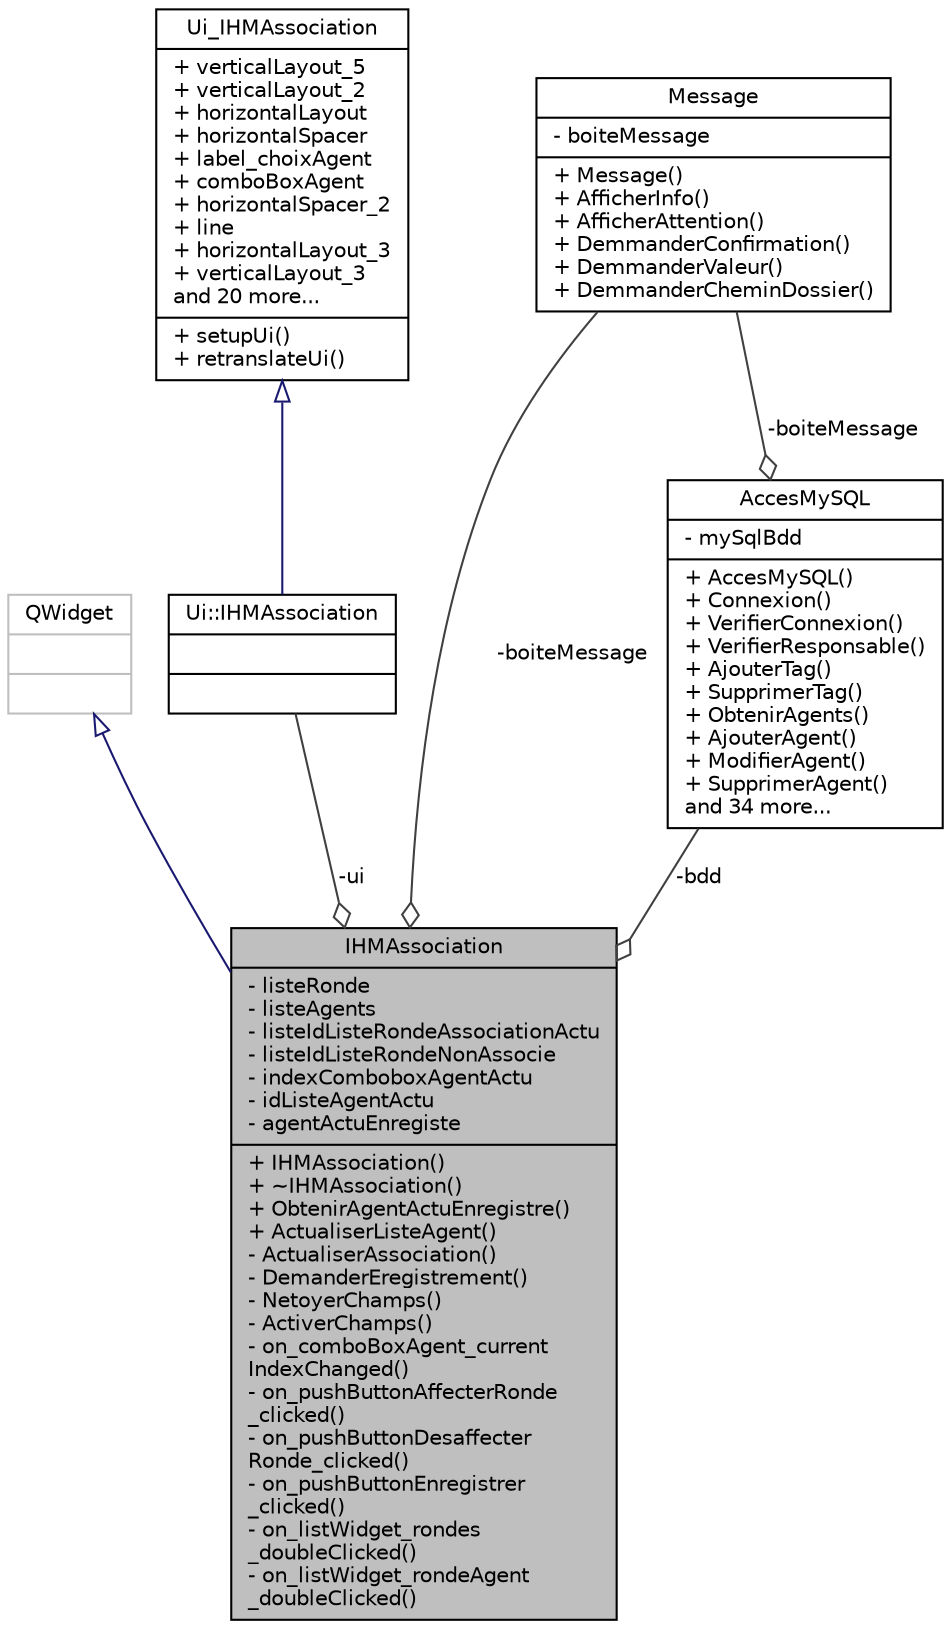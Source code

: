 digraph "IHMAssociation"
{
 // LATEX_PDF_SIZE
  edge [fontname="Helvetica",fontsize="10",labelfontname="Helvetica",labelfontsize="10"];
  node [fontname="Helvetica",fontsize="10",shape=record];
  Node1 [label="{IHMAssociation\n|- listeRonde\l- listeAgents\l- listeIdListeRondeAssociationActu\l- listeIdListeRondeNonAssocie\l- indexComboboxAgentActu\l- idListeAgentActu\l- agentActuEnregiste\l|+ IHMAssociation()\l+ ~IHMAssociation()\l+ ObtenirAgentActuEnregistre()\l+ ActualiserListeAgent()\l- ActualiserAssociation()\l- DemanderEregistrement()\l- NetoyerChamps()\l- ActiverChamps()\l- on_comboBoxAgent_current\lIndexChanged()\l- on_pushButtonAffecterRonde\l_clicked()\l- on_pushButtonDesaffecter\lRonde_clicked()\l- on_pushButtonEnregistrer\l_clicked()\l- on_listWidget_rondes\l_doubleClicked()\l- on_listWidget_rondeAgent\l_doubleClicked()\l}",height=0.2,width=0.4,color="black", fillcolor="grey75", style="filled", fontcolor="black",tooltip=" "];
  Node2 -> Node1 [dir="back",color="midnightblue",fontsize="10",style="solid",arrowtail="onormal",fontname="Helvetica"];
  Node2 [label="{QWidget\n||}",height=0.2,width=0.4,color="grey75", fillcolor="white", style="filled",tooltip=" "];
  Node3 -> Node1 [color="grey25",fontsize="10",style="solid",label=" -ui" ,arrowhead="odiamond",fontname="Helvetica"];
  Node3 [label="{Ui::IHMAssociation\n||}",height=0.2,width=0.4,color="black", fillcolor="white", style="filled",URL="$class_ui_1_1_i_h_m_association.html",tooltip=" "];
  Node4 -> Node3 [dir="back",color="midnightblue",fontsize="10",style="solid",arrowtail="onormal",fontname="Helvetica"];
  Node4 [label="{Ui_IHMAssociation\n|+ verticalLayout_5\l+ verticalLayout_2\l+ horizontalLayout\l+ horizontalSpacer\l+ label_choixAgent\l+ comboBoxAgent\l+ horizontalSpacer_2\l+ line\l+ horizontalLayout_3\l+ verticalLayout_3\land 20 more...\l|+ setupUi()\l+ retranslateUi()\l}",height=0.2,width=0.4,color="black", fillcolor="white", style="filled",URL="$class_ui___i_h_m_association.html",tooltip=" "];
  Node5 -> Node1 [color="grey25",fontsize="10",style="solid",label=" -bdd" ,arrowhead="odiamond",fontname="Helvetica"];
  Node5 [label="{AccesMySQL\n|- mySqlBdd\l|+ AccesMySQL()\l+ Connexion()\l+ VerifierConnexion()\l+ VerifierResponsable()\l+ AjouterTag()\l+ SupprimerTag()\l+ ObtenirAgents()\l+ AjouterAgent()\l+ ModifierAgent()\l+ SupprimerAgent()\land 34 more...\l}",height=0.2,width=0.4,color="black", fillcolor="white", style="filled",URL="$class_acces_my_s_q_l.html",tooltip=" "];
  Node6 -> Node5 [color="grey25",fontsize="10",style="solid",label=" -boiteMessage" ,arrowhead="odiamond",fontname="Helvetica"];
  Node6 [label="{Message\n|- boiteMessage\l|+ Message()\l+ AfficherInfo()\l+ AfficherAttention()\l+ DemmanderConfirmation()\l+ DemmanderValeur()\l+ DemmanderCheminDossier()\l}",height=0.2,width=0.4,color="black", fillcolor="white", style="filled",URL="$class_message.html",tooltip=" "];
  Node6 -> Node1 [color="grey25",fontsize="10",style="solid",label=" -boiteMessage" ,arrowhead="odiamond",fontname="Helvetica"];
}
